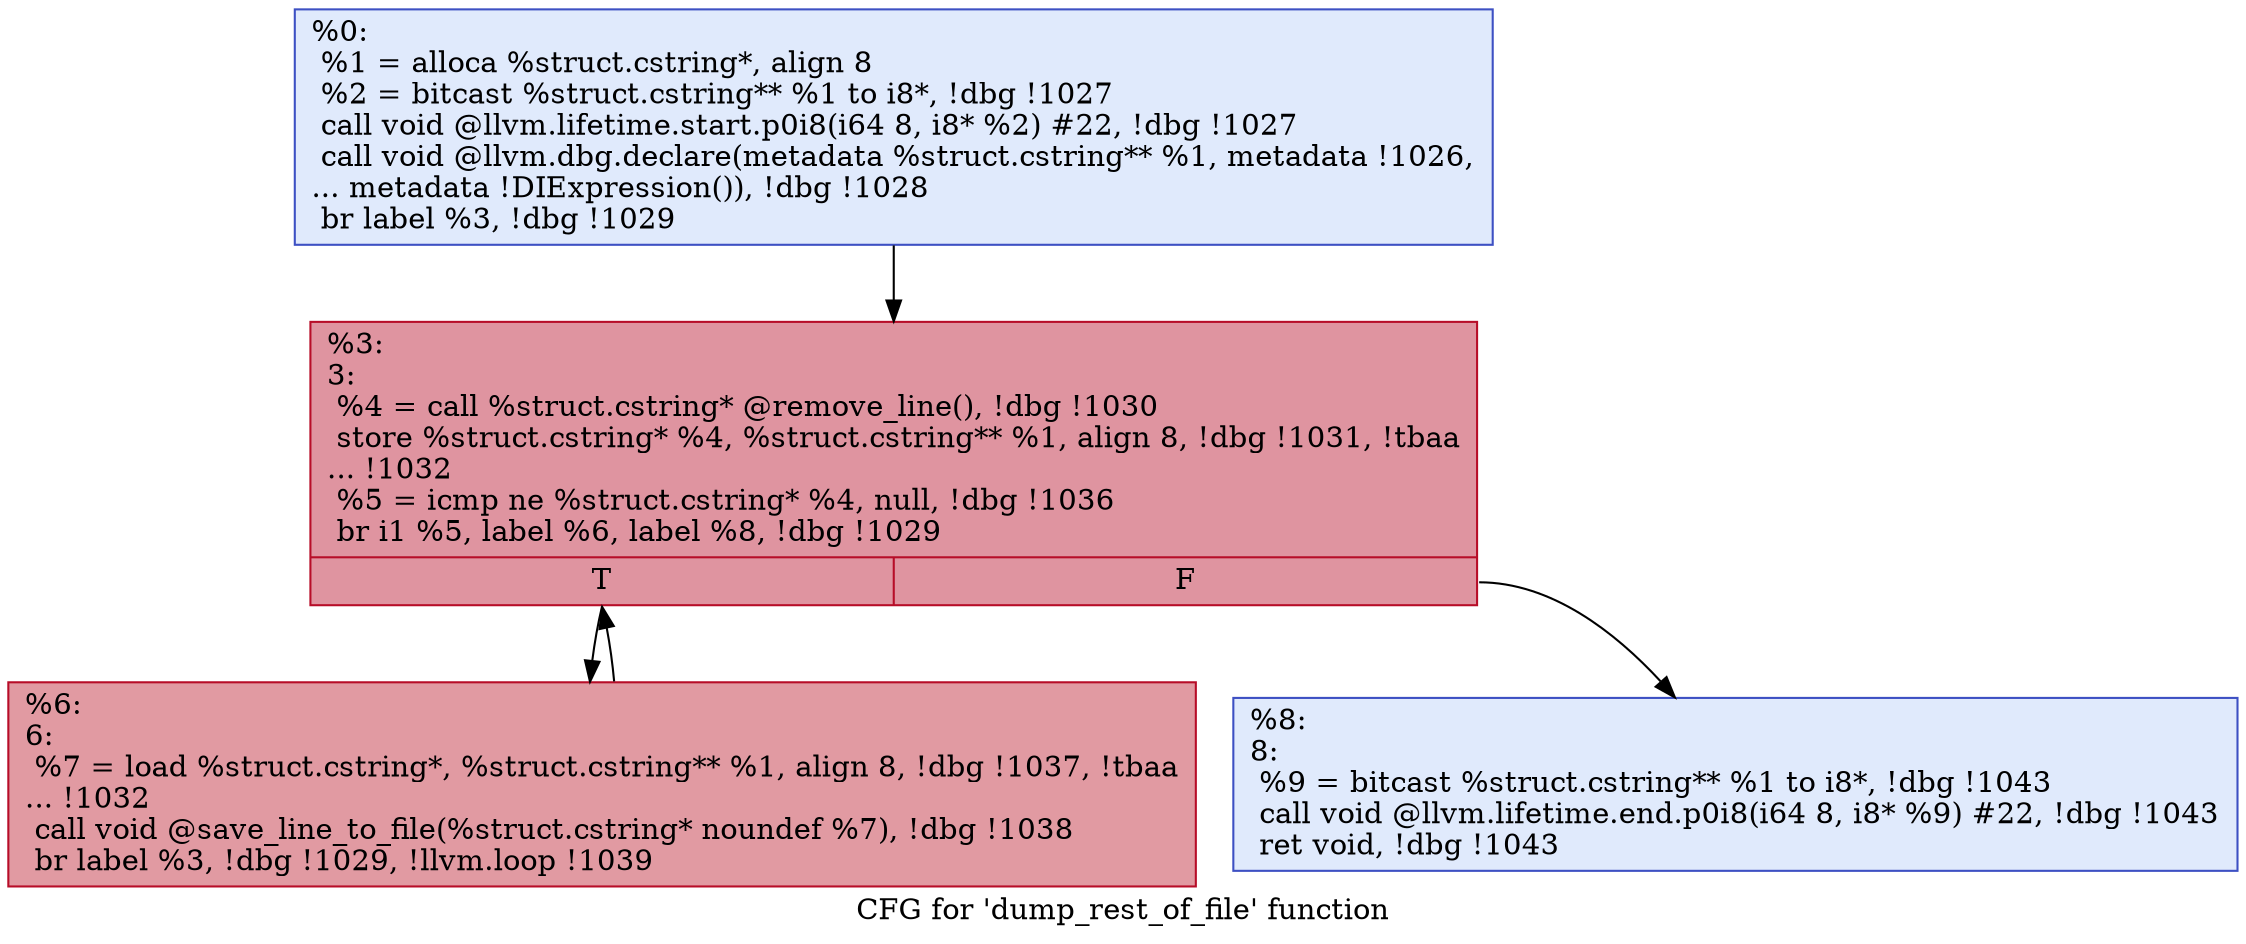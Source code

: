 digraph "CFG for 'dump_rest_of_file' function" {
	label="CFG for 'dump_rest_of_file' function";

	Node0x2379300 [shape=record,color="#3d50c3ff", style=filled, fillcolor="#b9d0f970",label="{%0:\l  %1 = alloca %struct.cstring*, align 8\l  %2 = bitcast %struct.cstring** %1 to i8*, !dbg !1027\l  call void @llvm.lifetime.start.p0i8(i64 8, i8* %2) #22, !dbg !1027\l  call void @llvm.dbg.declare(metadata %struct.cstring** %1, metadata !1026,\l... metadata !DIExpression()), !dbg !1028\l  br label %3, !dbg !1029\l}"];
	Node0x2379300 -> Node0x2379400;
	Node0x2379400 [shape=record,color="#b70d28ff", style=filled, fillcolor="#b70d2870",label="{%3:\l3:                                                \l  %4 = call %struct.cstring* @remove_line(), !dbg !1030\l  store %struct.cstring* %4, %struct.cstring** %1, align 8, !dbg !1031, !tbaa\l... !1032\l  %5 = icmp ne %struct.cstring* %4, null, !dbg !1036\l  br i1 %5, label %6, label %8, !dbg !1029\l|{<s0>T|<s1>F}}"];
	Node0x2379400:s0 -> Node0x2379450;
	Node0x2379400:s1 -> Node0x23794a0;
	Node0x2379450 [shape=record,color="#b70d28ff", style=filled, fillcolor="#bb1b2c70",label="{%6:\l6:                                                \l  %7 = load %struct.cstring*, %struct.cstring** %1, align 8, !dbg !1037, !tbaa\l... !1032\l  call void @save_line_to_file(%struct.cstring* noundef %7), !dbg !1038\l  br label %3, !dbg !1029, !llvm.loop !1039\l}"];
	Node0x2379450 -> Node0x2379400;
	Node0x23794a0 [shape=record,color="#3d50c3ff", style=filled, fillcolor="#b9d0f970",label="{%8:\l8:                                                \l  %9 = bitcast %struct.cstring** %1 to i8*, !dbg !1043\l  call void @llvm.lifetime.end.p0i8(i64 8, i8* %9) #22, !dbg !1043\l  ret void, !dbg !1043\l}"];
}
